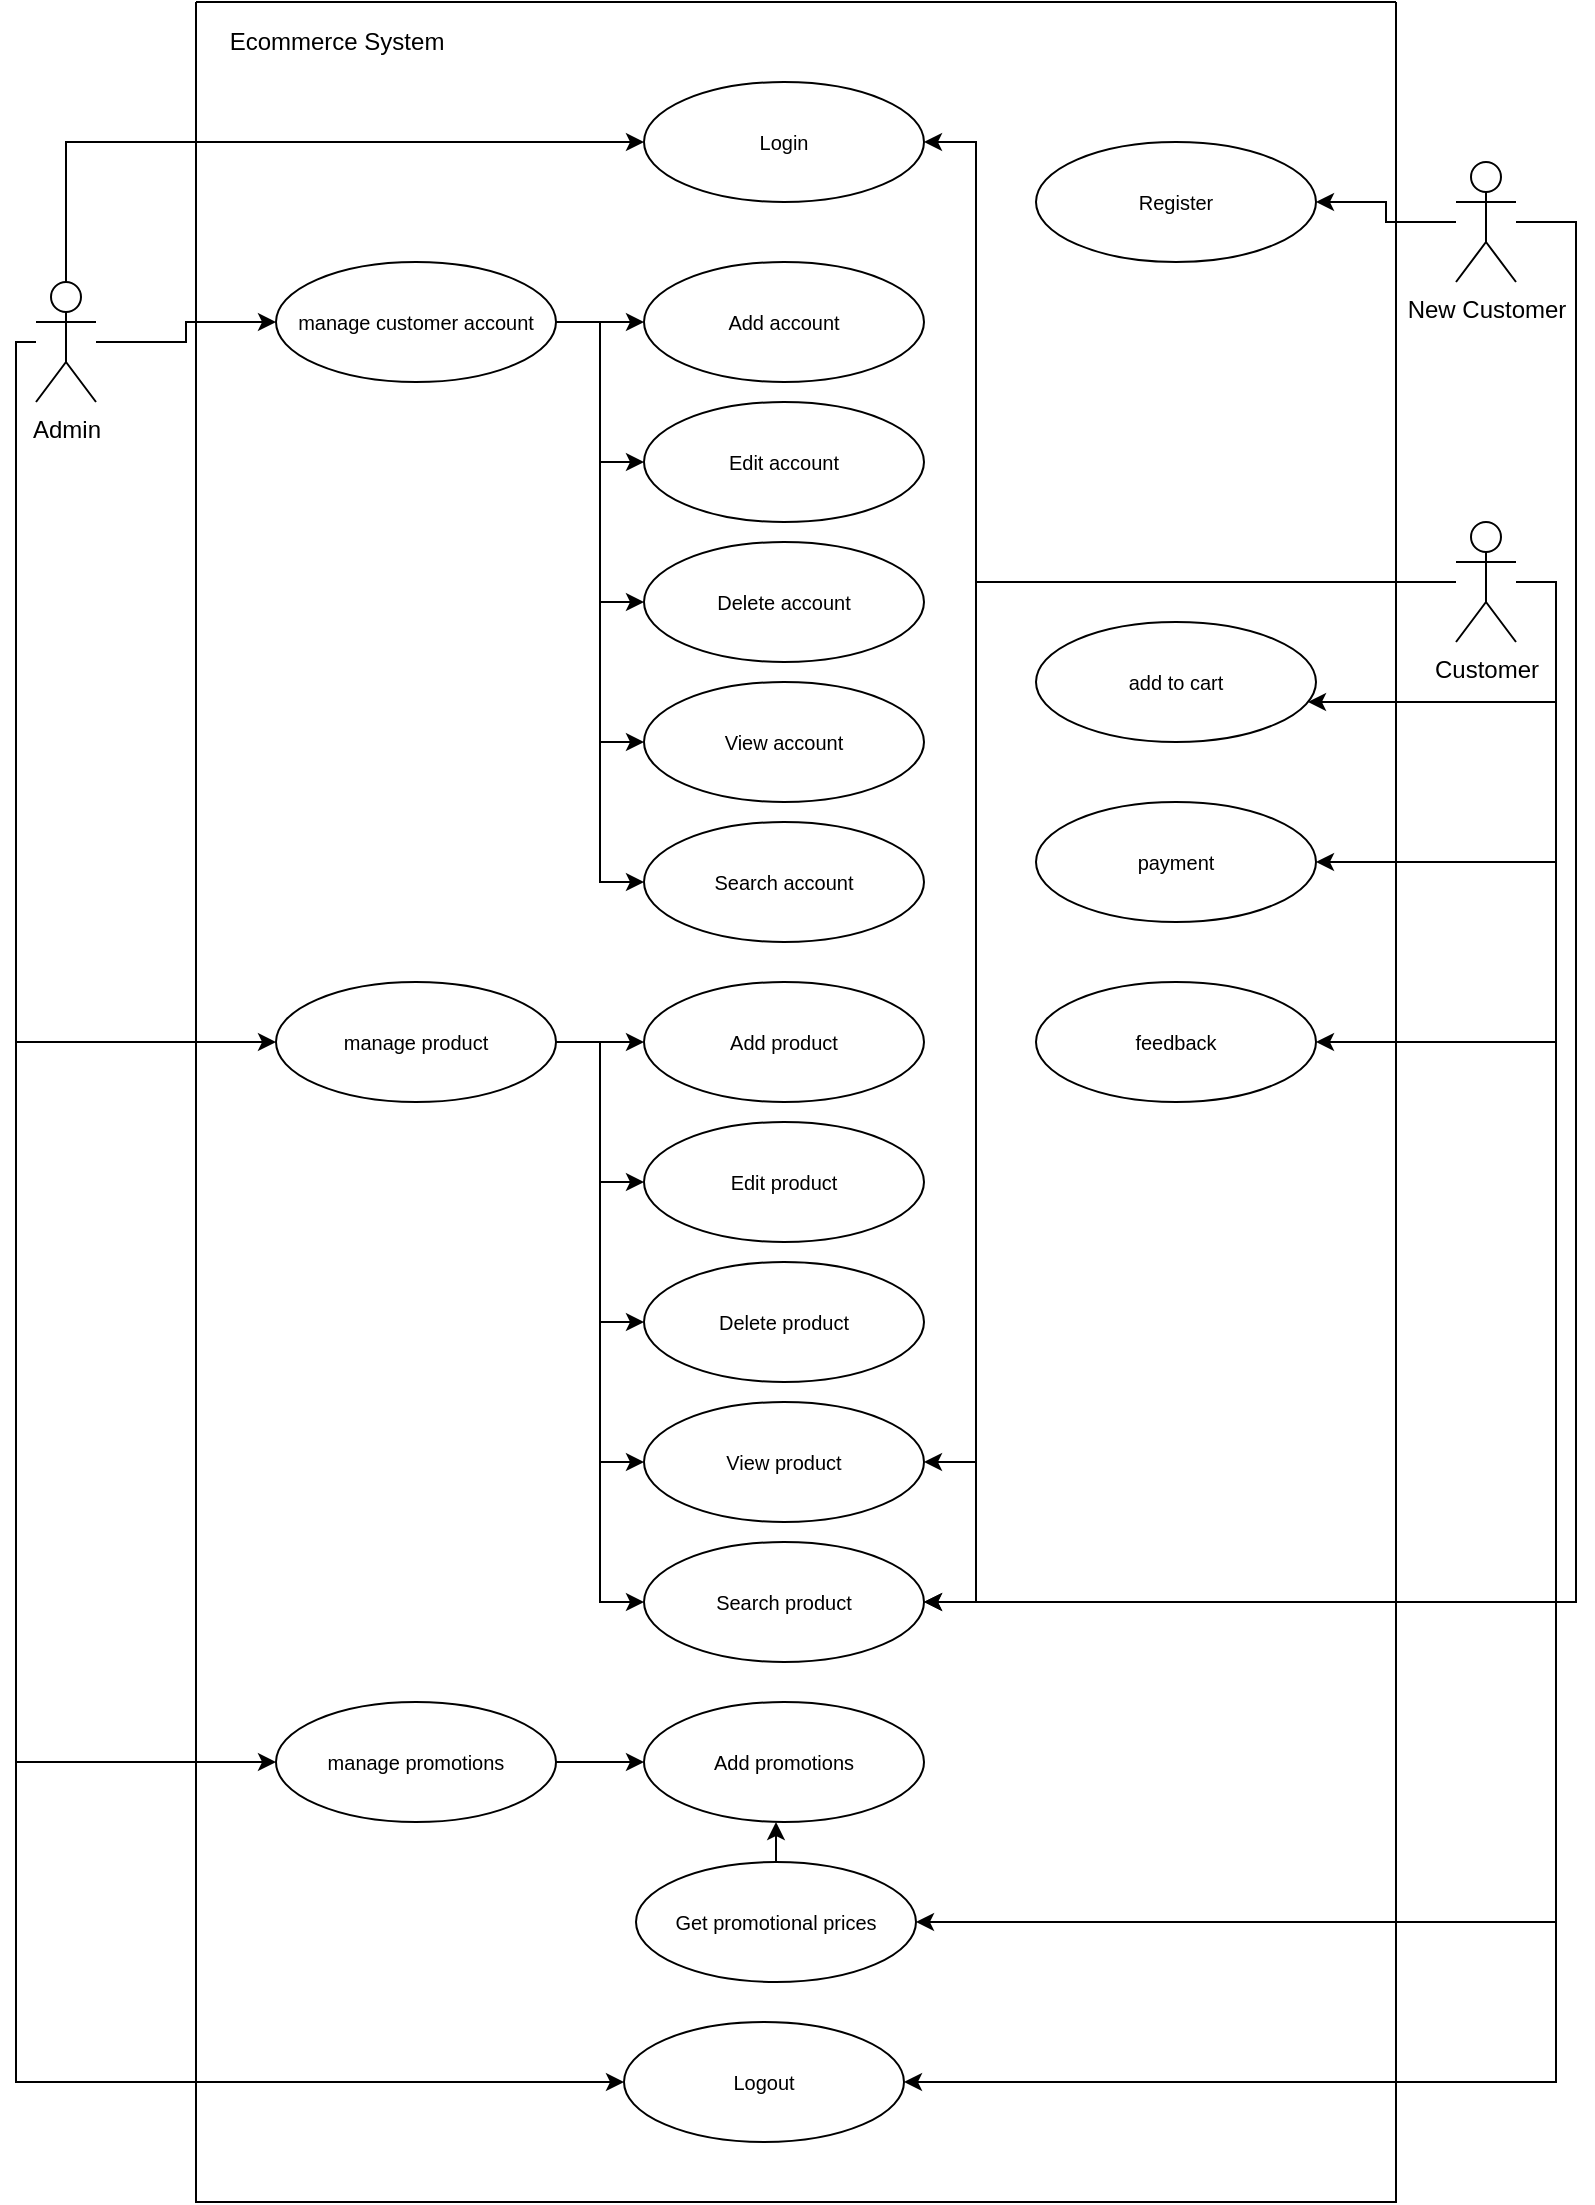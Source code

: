 <mxfile version="16.6.2" type="github">
  <diagram id="mk9DSF-6YiBiQLJr0Zbb" name="Page-1">
    <mxGraphModel dx="868" dy="450" grid="1" gridSize="10" guides="1" tooltips="1" connect="1" arrows="1" fold="1" page="1" pageScale="1" pageWidth="827" pageHeight="1169" math="0" shadow="0">
      <root>
        <mxCell id="0" />
        <mxCell id="1" parent="0" />
        <mxCell id="ATYJPNuXqiUJIcO5t8x_-5" style="edgeStyle=orthogonalEdgeStyle;rounded=0;orthogonalLoop=1;jettySize=auto;html=1;entryX=0;entryY=0.5;entryDx=0;entryDy=0;" parent="1" source="ATYJPNuXqiUJIcO5t8x_-1" target="ATYJPNuXqiUJIcO5t8x_-4" edge="1">
          <mxGeometry relative="1" as="geometry" />
        </mxCell>
        <mxCell id="ATYJPNuXqiUJIcO5t8x_-28" style="edgeStyle=orthogonalEdgeStyle;rounded=0;orthogonalLoop=1;jettySize=auto;html=1;exitX=0.5;exitY=0;exitDx=0;exitDy=0;exitPerimeter=0;entryX=0;entryY=0.5;entryDx=0;entryDy=0;fontSize=10;" parent="1" source="ATYJPNuXqiUJIcO5t8x_-1" target="ATYJPNuXqiUJIcO5t8x_-25" edge="1">
          <mxGeometry relative="1" as="geometry" />
        </mxCell>
        <mxCell id="ATYJPNuXqiUJIcO5t8x_-31" style="edgeStyle=orthogonalEdgeStyle;rounded=0;orthogonalLoop=1;jettySize=auto;html=1;entryX=0;entryY=0.5;entryDx=0;entryDy=0;fontSize=10;" parent="1" source="ATYJPNuXqiUJIcO5t8x_-1" target="ATYJPNuXqiUJIcO5t8x_-29" edge="1">
          <mxGeometry relative="1" as="geometry">
            <Array as="points">
              <mxPoint x="40" y="190" />
              <mxPoint x="40" y="540" />
            </Array>
          </mxGeometry>
        </mxCell>
        <mxCell id="ATYJPNuXqiUJIcO5t8x_-43" style="edgeStyle=orthogonalEdgeStyle;rounded=0;orthogonalLoop=1;jettySize=auto;html=1;entryX=0;entryY=0.5;entryDx=0;entryDy=0;fontSize=10;" parent="1" source="ATYJPNuXqiUJIcO5t8x_-1" target="ATYJPNuXqiUJIcO5t8x_-42" edge="1">
          <mxGeometry relative="1" as="geometry">
            <Array as="points">
              <mxPoint x="40" y="190" />
              <mxPoint x="40" y="1060" />
            </Array>
          </mxGeometry>
        </mxCell>
        <mxCell id="ATYJPNuXqiUJIcO5t8x_-1" value="Admin" style="shape=umlActor;verticalLabelPosition=bottom;verticalAlign=top;html=1;outlineConnect=0;" parent="1" vertex="1">
          <mxGeometry x="50" y="160" width="30" height="60" as="geometry" />
        </mxCell>
        <mxCell id="ATYJPNuXqiUJIcO5t8x_-6" value="" style="swimlane;startSize=0;" parent="1" vertex="1">
          <mxGeometry x="130" y="20" width="600" height="1100" as="geometry" />
        </mxCell>
        <mxCell id="ATYJPNuXqiUJIcO5t8x_-7" value="Ecommerce System" style="text;html=1;align=center;verticalAlign=middle;resizable=0;points=[];autosize=1;strokeColor=none;fillColor=none;" parent="ATYJPNuXqiUJIcO5t8x_-6" vertex="1">
          <mxGeometry x="10" y="10" width="120" height="20" as="geometry" />
        </mxCell>
        <mxCell id="ATYJPNuXqiUJIcO5t8x_-8" value="&lt;font style=&quot;font-size: 10px&quot;&gt;Edit account&lt;/font&gt;" style="ellipse;whiteSpace=wrap;html=1;fontSize=10;" parent="ATYJPNuXqiUJIcO5t8x_-6" vertex="1">
          <mxGeometry x="224" y="200" width="140" height="60" as="geometry" />
        </mxCell>
        <mxCell id="ATYJPNuXqiUJIcO5t8x_-14" value="&lt;font style=&quot;font-size: 10px&quot;&gt;Delete account&lt;/font&gt;" style="ellipse;whiteSpace=wrap;html=1;fontSize=10;" parent="ATYJPNuXqiUJIcO5t8x_-6" vertex="1">
          <mxGeometry x="224" y="270" width="140" height="60" as="geometry" />
        </mxCell>
        <mxCell id="ATYJPNuXqiUJIcO5t8x_-16" value="&lt;font style=&quot;font-size: 10px&quot;&gt;Add account&lt;/font&gt;" style="ellipse;whiteSpace=wrap;html=1;fontSize=10;" parent="ATYJPNuXqiUJIcO5t8x_-6" vertex="1">
          <mxGeometry x="224" y="130" width="140" height="60" as="geometry" />
        </mxCell>
        <mxCell id="ATYJPNuXqiUJIcO5t8x_-19" style="edgeStyle=orthogonalEdgeStyle;rounded=0;orthogonalLoop=1;jettySize=auto;html=1;exitX=1;exitY=0.5;exitDx=0;exitDy=0;entryX=0;entryY=0.5;entryDx=0;entryDy=0;fontSize=10;" parent="ATYJPNuXqiUJIcO5t8x_-6" source="ATYJPNuXqiUJIcO5t8x_-4" target="ATYJPNuXqiUJIcO5t8x_-18" edge="1">
          <mxGeometry relative="1" as="geometry" />
        </mxCell>
        <mxCell id="ATYJPNuXqiUJIcO5t8x_-21" style="edgeStyle=orthogonalEdgeStyle;rounded=0;orthogonalLoop=1;jettySize=auto;html=1;exitX=1;exitY=0.5;exitDx=0;exitDy=0;entryX=0;entryY=0.5;entryDx=0;entryDy=0;fontSize=10;" parent="ATYJPNuXqiUJIcO5t8x_-6" source="ATYJPNuXqiUJIcO5t8x_-4" target="ATYJPNuXqiUJIcO5t8x_-20" edge="1">
          <mxGeometry relative="1" as="geometry" />
        </mxCell>
        <mxCell id="ATYJPNuXqiUJIcO5t8x_-22" style="edgeStyle=orthogonalEdgeStyle;rounded=0;orthogonalLoop=1;jettySize=auto;html=1;exitX=1;exitY=0.5;exitDx=0;exitDy=0;entryX=0;entryY=0.5;entryDx=0;entryDy=0;fontSize=10;" parent="ATYJPNuXqiUJIcO5t8x_-6" source="ATYJPNuXqiUJIcO5t8x_-4" target="ATYJPNuXqiUJIcO5t8x_-8" edge="1">
          <mxGeometry relative="1" as="geometry" />
        </mxCell>
        <mxCell id="ATYJPNuXqiUJIcO5t8x_-24" style="edgeStyle=orthogonalEdgeStyle;rounded=0;orthogonalLoop=1;jettySize=auto;html=1;exitX=1;exitY=0.5;exitDx=0;exitDy=0;entryX=0;entryY=0.5;entryDx=0;entryDy=0;fontSize=10;" parent="ATYJPNuXqiUJIcO5t8x_-6" source="ATYJPNuXqiUJIcO5t8x_-4" target="ATYJPNuXqiUJIcO5t8x_-14" edge="1">
          <mxGeometry relative="1" as="geometry" />
        </mxCell>
        <mxCell id="ATYJPNuXqiUJIcO5t8x_-4" value="&lt;font style=&quot;font-size: 10px&quot;&gt;manage customer account&lt;/font&gt;" style="ellipse;whiteSpace=wrap;html=1;fontSize=10;" parent="ATYJPNuXqiUJIcO5t8x_-6" vertex="1">
          <mxGeometry x="40" y="130" width="140" height="60" as="geometry" />
        </mxCell>
        <mxCell id="ATYJPNuXqiUJIcO5t8x_-17" style="edgeStyle=orthogonalEdgeStyle;rounded=0;orthogonalLoop=1;jettySize=auto;html=1;exitX=1;exitY=0.5;exitDx=0;exitDy=0;entryX=0;entryY=0.5;entryDx=0;entryDy=0;fontSize=10;" parent="ATYJPNuXqiUJIcO5t8x_-6" source="ATYJPNuXqiUJIcO5t8x_-4" target="ATYJPNuXqiUJIcO5t8x_-16" edge="1">
          <mxGeometry relative="1" as="geometry" />
        </mxCell>
        <mxCell id="ATYJPNuXqiUJIcO5t8x_-18" value="&lt;font style=&quot;font-size: 10px&quot;&gt;View account&lt;/font&gt;" style="ellipse;whiteSpace=wrap;html=1;fontSize=10;" parent="ATYJPNuXqiUJIcO5t8x_-6" vertex="1">
          <mxGeometry x="224" y="340" width="140" height="60" as="geometry" />
        </mxCell>
        <mxCell id="ATYJPNuXqiUJIcO5t8x_-20" value="&lt;font style=&quot;font-size: 10px&quot;&gt;Search account&lt;/font&gt;" style="ellipse;whiteSpace=wrap;html=1;fontSize=10;" parent="ATYJPNuXqiUJIcO5t8x_-6" vertex="1">
          <mxGeometry x="224" y="410" width="140" height="60" as="geometry" />
        </mxCell>
        <mxCell id="ATYJPNuXqiUJIcO5t8x_-25" value="Login" style="ellipse;whiteSpace=wrap;html=1;fontSize=10;" parent="ATYJPNuXqiUJIcO5t8x_-6" vertex="1">
          <mxGeometry x="224" y="40" width="140" height="60" as="geometry" />
        </mxCell>
        <mxCell id="ATYJPNuXqiUJIcO5t8x_-37" style="edgeStyle=orthogonalEdgeStyle;rounded=0;orthogonalLoop=1;jettySize=auto;html=1;exitX=1;exitY=0.5;exitDx=0;exitDy=0;entryX=0;entryY=0.5;entryDx=0;entryDy=0;fontSize=10;" parent="ATYJPNuXqiUJIcO5t8x_-6" source="ATYJPNuXqiUJIcO5t8x_-29" target="ATYJPNuXqiUJIcO5t8x_-34" edge="1">
          <mxGeometry relative="1" as="geometry" />
        </mxCell>
        <mxCell id="ATYJPNuXqiUJIcO5t8x_-38" style="edgeStyle=orthogonalEdgeStyle;rounded=0;orthogonalLoop=1;jettySize=auto;html=1;exitX=1;exitY=0.5;exitDx=0;exitDy=0;entryX=0;entryY=0.5;entryDx=0;entryDy=0;fontSize=10;" parent="ATYJPNuXqiUJIcO5t8x_-6" source="ATYJPNuXqiUJIcO5t8x_-29" target="ATYJPNuXqiUJIcO5t8x_-32" edge="1">
          <mxGeometry relative="1" as="geometry">
            <Array as="points">
              <mxPoint x="202" y="520" />
              <mxPoint x="202" y="590" />
            </Array>
          </mxGeometry>
        </mxCell>
        <mxCell id="ATYJPNuXqiUJIcO5t8x_-39" style="edgeStyle=orthogonalEdgeStyle;rounded=0;orthogonalLoop=1;jettySize=auto;html=1;exitX=1;exitY=0.5;exitDx=0;exitDy=0;entryX=0;entryY=0.5;entryDx=0;entryDy=0;fontSize=10;" parent="ATYJPNuXqiUJIcO5t8x_-6" source="ATYJPNuXqiUJIcO5t8x_-29" target="ATYJPNuXqiUJIcO5t8x_-33" edge="1">
          <mxGeometry relative="1" as="geometry" />
        </mxCell>
        <mxCell id="ATYJPNuXqiUJIcO5t8x_-40" style="edgeStyle=orthogonalEdgeStyle;rounded=0;orthogonalLoop=1;jettySize=auto;html=1;exitX=1;exitY=0.5;exitDx=0;exitDy=0;entryX=0;entryY=0.5;entryDx=0;entryDy=0;fontSize=10;" parent="ATYJPNuXqiUJIcO5t8x_-6" source="ATYJPNuXqiUJIcO5t8x_-29" target="ATYJPNuXqiUJIcO5t8x_-35" edge="1">
          <mxGeometry relative="1" as="geometry" />
        </mxCell>
        <mxCell id="ATYJPNuXqiUJIcO5t8x_-41" style="edgeStyle=orthogonalEdgeStyle;rounded=0;orthogonalLoop=1;jettySize=auto;html=1;exitX=1;exitY=0.5;exitDx=0;exitDy=0;entryX=0;entryY=0.5;entryDx=0;entryDy=0;fontSize=10;" parent="ATYJPNuXqiUJIcO5t8x_-6" source="ATYJPNuXqiUJIcO5t8x_-29" target="ATYJPNuXqiUJIcO5t8x_-36" edge="1">
          <mxGeometry relative="1" as="geometry" />
        </mxCell>
        <mxCell id="ATYJPNuXqiUJIcO5t8x_-29" value="&lt;font style=&quot;font-size: 10px&quot;&gt;manage product&lt;/font&gt;" style="ellipse;whiteSpace=wrap;html=1;fontSize=10;" parent="ATYJPNuXqiUJIcO5t8x_-6" vertex="1">
          <mxGeometry x="40" y="490" width="140" height="60" as="geometry" />
        </mxCell>
        <mxCell id="ATYJPNuXqiUJIcO5t8x_-32" value="&lt;font style=&quot;font-size: 10px&quot;&gt;Edit product&lt;/font&gt;" style="ellipse;whiteSpace=wrap;html=1;fontSize=10;" parent="ATYJPNuXqiUJIcO5t8x_-6" vertex="1">
          <mxGeometry x="224" y="560" width="140" height="60" as="geometry" />
        </mxCell>
        <mxCell id="ATYJPNuXqiUJIcO5t8x_-33" value="&lt;font style=&quot;font-size: 10px&quot;&gt;Delete product&lt;/font&gt;" style="ellipse;whiteSpace=wrap;html=1;fontSize=10;" parent="ATYJPNuXqiUJIcO5t8x_-6" vertex="1">
          <mxGeometry x="224" y="630" width="140" height="60" as="geometry" />
        </mxCell>
        <mxCell id="ATYJPNuXqiUJIcO5t8x_-34" value="&lt;font style=&quot;font-size: 10px&quot;&gt;Add product&lt;/font&gt;" style="ellipse;whiteSpace=wrap;html=1;fontSize=10;" parent="ATYJPNuXqiUJIcO5t8x_-6" vertex="1">
          <mxGeometry x="224" y="490" width="140" height="60" as="geometry" />
        </mxCell>
        <mxCell id="ATYJPNuXqiUJIcO5t8x_-35" value="&lt;font style=&quot;font-size: 10px&quot;&gt;View product&lt;/font&gt;" style="ellipse;whiteSpace=wrap;html=1;fontSize=10;" parent="ATYJPNuXqiUJIcO5t8x_-6" vertex="1">
          <mxGeometry x="224" y="700" width="140" height="60" as="geometry" />
        </mxCell>
        <mxCell id="ATYJPNuXqiUJIcO5t8x_-36" value="&lt;font style=&quot;font-size: 10px&quot;&gt;Search product&lt;/font&gt;" style="ellipse;whiteSpace=wrap;html=1;fontSize=10;" parent="ATYJPNuXqiUJIcO5t8x_-6" vertex="1">
          <mxGeometry x="224" y="770" width="140" height="60" as="geometry" />
        </mxCell>
        <mxCell id="ATYJPNuXqiUJIcO5t8x_-42" value="&lt;font style=&quot;font-size: 10px&quot;&gt;Logout&lt;/font&gt;" style="ellipse;whiteSpace=wrap;html=1;fontSize=10;" parent="ATYJPNuXqiUJIcO5t8x_-6" vertex="1">
          <mxGeometry x="214" y="1010" width="140" height="60" as="geometry" />
        </mxCell>
        <mxCell id="ATYJPNuXqiUJIcO5t8x_-48" value="Register" style="ellipse;whiteSpace=wrap;html=1;fontSize=10;" parent="ATYJPNuXqiUJIcO5t8x_-6" vertex="1">
          <mxGeometry x="420" y="70" width="140" height="60" as="geometry" />
        </mxCell>
        <mxCell id="ATYJPNuXqiUJIcO5t8x_-54" value="add to cart" style="ellipse;whiteSpace=wrap;html=1;fontSize=10;" parent="ATYJPNuXqiUJIcO5t8x_-6" vertex="1">
          <mxGeometry x="420" y="310" width="140" height="60" as="geometry" />
        </mxCell>
        <mxCell id="ATYJPNuXqiUJIcO5t8x_-55" value="payment" style="ellipse;whiteSpace=wrap;html=1;fontSize=10;" parent="ATYJPNuXqiUJIcO5t8x_-6" vertex="1">
          <mxGeometry x="420" y="400" width="140" height="60" as="geometry" />
        </mxCell>
        <mxCell id="J_povHXnFCtO7dY4e5OE-1" value="feedback" style="ellipse;whiteSpace=wrap;html=1;fontSize=10;" vertex="1" parent="ATYJPNuXqiUJIcO5t8x_-6">
          <mxGeometry x="420" y="490" width="140" height="60" as="geometry" />
        </mxCell>
        <mxCell id="J_povHXnFCtO7dY4e5OE-4" value="&lt;font style=&quot;font-size: 10px&quot;&gt;manage promotions&lt;/font&gt;" style="ellipse;whiteSpace=wrap;html=1;fontSize=10;" vertex="1" parent="ATYJPNuXqiUJIcO5t8x_-6">
          <mxGeometry x="40" y="850" width="140" height="60" as="geometry" />
        </mxCell>
        <mxCell id="J_povHXnFCtO7dY4e5OE-5" value="&lt;font style=&quot;font-size: 10px&quot;&gt;Add promotions&lt;/font&gt;" style="ellipse;whiteSpace=wrap;html=1;fontSize=10;" vertex="1" parent="ATYJPNuXqiUJIcO5t8x_-6">
          <mxGeometry x="224" y="850" width="140" height="60" as="geometry" />
        </mxCell>
        <mxCell id="J_povHXnFCtO7dY4e5OE-6" value="&lt;font style=&quot;font-size: 10px&quot;&gt;Get promotional prices&lt;/font&gt;" style="ellipse;whiteSpace=wrap;html=1;fontSize=10;" vertex="1" parent="ATYJPNuXqiUJIcO5t8x_-6">
          <mxGeometry x="220" y="930" width="140" height="60" as="geometry" />
        </mxCell>
        <mxCell id="J_povHXnFCtO7dY4e5OE-10" style="edgeStyle=orthogonalEdgeStyle;rounded=0;orthogonalLoop=1;jettySize=auto;html=1;exitX=1;exitY=0.5;exitDx=0;exitDy=0;entryX=0;entryY=0.5;entryDx=0;entryDy=0;fontSize=10;" edge="1" parent="ATYJPNuXqiUJIcO5t8x_-6" source="J_povHXnFCtO7dY4e5OE-4" target="J_povHXnFCtO7dY4e5OE-5">
          <mxGeometry relative="1" as="geometry">
            <mxPoint x="190" y="530" as="sourcePoint" />
            <mxPoint x="234" y="530" as="targetPoint" />
          </mxGeometry>
        </mxCell>
        <mxCell id="ATYJPNuXqiUJIcO5t8x_-49" style="edgeStyle=orthogonalEdgeStyle;rounded=0;orthogonalLoop=1;jettySize=auto;html=1;entryX=1;entryY=0.5;entryDx=0;entryDy=0;fontSize=10;" parent="1" source="ATYJPNuXqiUJIcO5t8x_-44" target="ATYJPNuXqiUJIcO5t8x_-48" edge="1">
          <mxGeometry relative="1" as="geometry" />
        </mxCell>
        <mxCell id="ATYJPNuXqiUJIcO5t8x_-60" style="edgeStyle=orthogonalEdgeStyle;rounded=0;orthogonalLoop=1;jettySize=auto;html=1;entryX=1;entryY=0.5;entryDx=0;entryDy=0;fontSize=10;" parent="1" source="ATYJPNuXqiUJIcO5t8x_-44" target="ATYJPNuXqiUJIcO5t8x_-36" edge="1">
          <mxGeometry relative="1" as="geometry">
            <Array as="points">
              <mxPoint x="820" y="130" />
              <mxPoint x="820" y="820" />
            </Array>
          </mxGeometry>
        </mxCell>
        <mxCell id="ATYJPNuXqiUJIcO5t8x_-44" value="New Customer" style="shape=umlActor;verticalLabelPosition=bottom;verticalAlign=top;html=1;outlineConnect=0;" parent="1" vertex="1">
          <mxGeometry x="760" y="100" width="30" height="60" as="geometry" />
        </mxCell>
        <mxCell id="ATYJPNuXqiUJIcO5t8x_-52" style="edgeStyle=orthogonalEdgeStyle;rounded=0;orthogonalLoop=1;jettySize=auto;html=1;entryX=1;entryY=0.5;entryDx=0;entryDy=0;fontSize=10;" parent="1" source="ATYJPNuXqiUJIcO5t8x_-46" target="ATYJPNuXqiUJIcO5t8x_-36" edge="1">
          <mxGeometry relative="1" as="geometry">
            <Array as="points">
              <mxPoint x="520" y="310" />
              <mxPoint x="520" y="820" />
            </Array>
          </mxGeometry>
        </mxCell>
        <mxCell id="ATYJPNuXqiUJIcO5t8x_-53" style="edgeStyle=orthogonalEdgeStyle;rounded=0;orthogonalLoop=1;jettySize=auto;html=1;entryX=1;entryY=0.5;entryDx=0;entryDy=0;fontSize=10;" parent="1" source="ATYJPNuXqiUJIcO5t8x_-46" target="ATYJPNuXqiUJIcO5t8x_-25" edge="1">
          <mxGeometry relative="1" as="geometry">
            <Array as="points">
              <mxPoint x="520" y="310" />
              <mxPoint x="520" y="90" />
            </Array>
          </mxGeometry>
        </mxCell>
        <mxCell id="ATYJPNuXqiUJIcO5t8x_-56" style="edgeStyle=orthogonalEdgeStyle;rounded=0;orthogonalLoop=1;jettySize=auto;html=1;fontSize=10;" parent="1" source="ATYJPNuXqiUJIcO5t8x_-46" target="ATYJPNuXqiUJIcO5t8x_-54" edge="1">
          <mxGeometry relative="1" as="geometry">
            <Array as="points">
              <mxPoint x="810" y="310" />
              <mxPoint x="810" y="370" />
            </Array>
          </mxGeometry>
        </mxCell>
        <mxCell id="ATYJPNuXqiUJIcO5t8x_-57" style="edgeStyle=orthogonalEdgeStyle;rounded=0;orthogonalLoop=1;jettySize=auto;html=1;entryX=1;entryY=0.5;entryDx=0;entryDy=0;fontSize=10;" parent="1" source="ATYJPNuXqiUJIcO5t8x_-46" target="ATYJPNuXqiUJIcO5t8x_-55" edge="1">
          <mxGeometry relative="1" as="geometry">
            <Array as="points">
              <mxPoint x="810" y="310" />
              <mxPoint x="810" y="450" />
            </Array>
          </mxGeometry>
        </mxCell>
        <mxCell id="ATYJPNuXqiUJIcO5t8x_-58" style="edgeStyle=orthogonalEdgeStyle;rounded=0;orthogonalLoop=1;jettySize=auto;html=1;entryX=1;entryY=0.5;entryDx=0;entryDy=0;fontSize=10;" parent="1" source="ATYJPNuXqiUJIcO5t8x_-46" target="ATYJPNuXqiUJIcO5t8x_-42" edge="1">
          <mxGeometry relative="1" as="geometry">
            <Array as="points">
              <mxPoint x="810" y="310" />
              <mxPoint x="810" y="1060" />
            </Array>
          </mxGeometry>
        </mxCell>
        <mxCell id="ATYJPNuXqiUJIcO5t8x_-46" value="Customer" style="shape=umlActor;verticalLabelPosition=bottom;verticalAlign=top;html=1;outlineConnect=0;" parent="1" vertex="1">
          <mxGeometry x="760" y="280" width="30" height="60" as="geometry" />
        </mxCell>
        <mxCell id="J_povHXnFCtO7dY4e5OE-8" style="edgeStyle=orthogonalEdgeStyle;rounded=0;orthogonalLoop=1;jettySize=auto;html=1;fontSize=10;entryX=0;entryY=0.5;entryDx=0;entryDy=0;" edge="1" parent="1" target="J_povHXnFCtO7dY4e5OE-4">
          <mxGeometry relative="1" as="geometry">
            <Array as="points">
              <mxPoint x="40" y="190" />
              <mxPoint x="40" y="900" />
            </Array>
            <mxPoint x="50" y="190" as="sourcePoint" />
            <mxPoint x="150" y="900" as="targetPoint" />
          </mxGeometry>
        </mxCell>
        <mxCell id="J_povHXnFCtO7dY4e5OE-15" style="edgeStyle=orthogonalEdgeStyle;rounded=0;orthogonalLoop=1;jettySize=auto;html=1;entryX=1;entryY=0.5;entryDx=0;entryDy=0;fontSize=10;" edge="1" parent="1">
          <mxGeometry relative="1" as="geometry">
            <Array as="points">
              <mxPoint x="810" y="310" />
              <mxPoint x="810" y="540" />
            </Array>
            <mxPoint x="790" y="310" as="sourcePoint" />
            <mxPoint x="690" y="540" as="targetPoint" />
          </mxGeometry>
        </mxCell>
        <mxCell id="J_povHXnFCtO7dY4e5OE-16" style="edgeStyle=orthogonalEdgeStyle;rounded=0;orthogonalLoop=1;jettySize=auto;html=1;fontSize=10;" edge="1" parent="1">
          <mxGeometry relative="1" as="geometry">
            <Array as="points">
              <mxPoint x="810" y="310" />
              <mxPoint x="810" y="980" />
            </Array>
            <mxPoint x="790" y="310" as="sourcePoint" />
            <mxPoint x="490" y="980" as="targetPoint" />
          </mxGeometry>
        </mxCell>
        <mxCell id="J_povHXnFCtO7dY4e5OE-18" style="edgeStyle=orthogonalEdgeStyle;rounded=0;orthogonalLoop=1;jettySize=auto;html=1;exitX=0.5;exitY=0;exitDx=0;exitDy=0;fontSize=10;" edge="1" parent="1" source="J_povHXnFCtO7dY4e5OE-6">
          <mxGeometry relative="1" as="geometry">
            <mxPoint x="300" y="910" as="sourcePoint" />
            <mxPoint x="420" y="930" as="targetPoint" />
          </mxGeometry>
        </mxCell>
        <mxCell id="J_povHXnFCtO7dY4e5OE-19" style="edgeStyle=orthogonalEdgeStyle;rounded=0;orthogonalLoop=1;jettySize=auto;html=1;fontSize=10;" edge="1" parent="1">
          <mxGeometry relative="1" as="geometry">
            <Array as="points">
              <mxPoint x="520" y="310" />
              <mxPoint x="520" y="750" />
              <mxPoint x="494" y="750" />
            </Array>
            <mxPoint x="760" y="310" as="sourcePoint" />
            <mxPoint x="494" y="750" as="targetPoint" />
          </mxGeometry>
        </mxCell>
      </root>
    </mxGraphModel>
  </diagram>
</mxfile>
